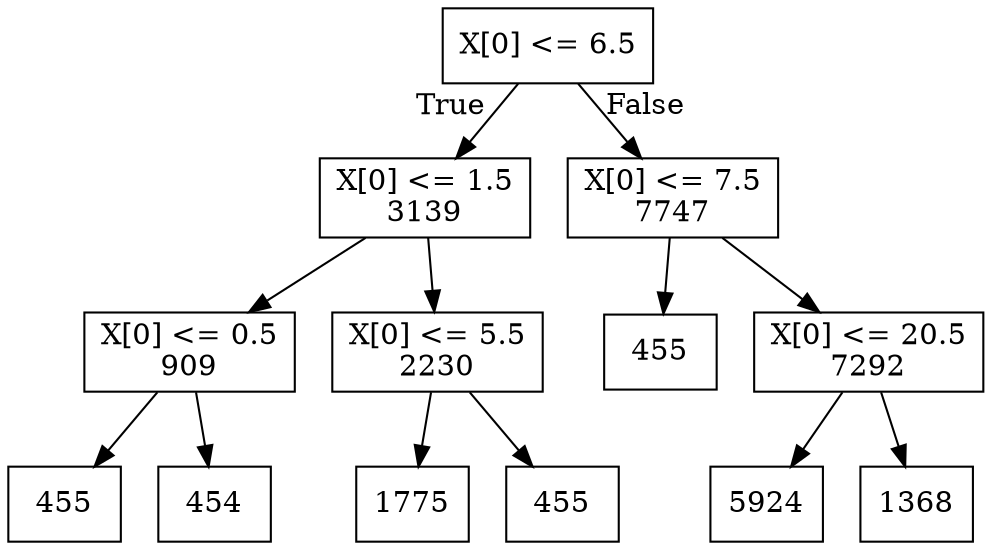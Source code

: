 digraph Tree {
node [shape=box];
0 [label="X[0] <= 6.5"];
1 [label="X[0] <= 1.5\n3139"];
0 -> 1  [headlabel="True", labelangle=45, labeldistance="2.5"];
2 [label="X[0] <= 0.5\n909"];
1 -> 2;
3 [label="455"];
2 -> 3;
4 [label="454"];
2 -> 4;
5 [label="X[0] <= 5.5\n2230"];
1 -> 5;
6 [label="1775"];
5 -> 6;
7 [label="455"];
5 -> 7;
8 [label="X[0] <= 7.5\n7747"];
0 -> 8  [headlabel="False", labelangle="-45", labeldistance="2.5"];
9 [label="455"];
8 -> 9;
10 [label="X[0] <= 20.5\n7292"];
8 -> 10;
11 [label="5924"];
10 -> 11;
12 [label="1368"];
10 -> 12;
}
